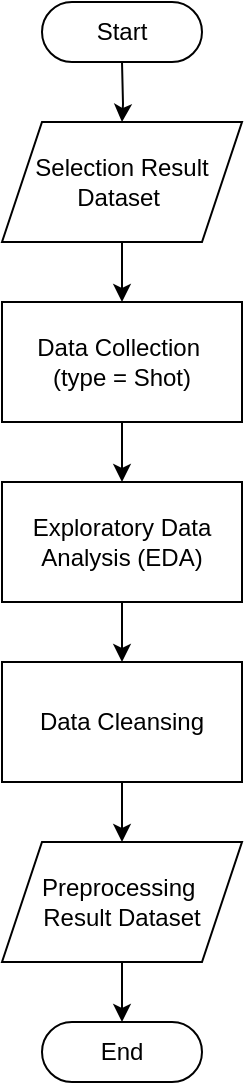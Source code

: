 <mxfile version="28.0.6">
  <diagram name="Page-1" id="fJQKvYSDg5BPfoZSww_d">
    <mxGraphModel dx="1026" dy="622" grid="1" gridSize="10" guides="1" tooltips="1" connect="1" arrows="1" fold="1" page="1" pageScale="1" pageWidth="827" pageHeight="1169" math="0" shadow="0">
      <root>
        <mxCell id="0" />
        <mxCell id="1" parent="0" />
        <mxCell id="E9fjUXzIlTnjdSZBnWGk-3" style="edgeStyle=orthogonalEdgeStyle;rounded=0;orthogonalLoop=1;jettySize=auto;html=1;" parent="1" target="E9fjUXzIlTnjdSZBnWGk-2" edge="1">
          <mxGeometry relative="1" as="geometry">
            <mxPoint x="450" y="420" as="sourcePoint" />
          </mxGeometry>
        </mxCell>
        <mxCell id="PCQx2unIqNX6sadH4Wpf-4" value="" style="edgeStyle=orthogonalEdgeStyle;rounded=0;orthogonalLoop=1;jettySize=auto;html=1;" parent="1" source="E9fjUXzIlTnjdSZBnWGk-2" target="E9fjUXzIlTnjdSZBnWGk-4" edge="1">
          <mxGeometry relative="1" as="geometry" />
        </mxCell>
        <mxCell id="E9fjUXzIlTnjdSZBnWGk-2" value="&lt;div&gt;&lt;span style=&quot;background-color: transparent; color: light-dark(rgb(0, 0, 0), rgb(255, 255, 255));&quot;&gt;Selection&amp;nbsp;&lt;/span&gt;Result Dataset&amp;nbsp;&lt;/div&gt;" style="shape=parallelogram;perimeter=parallelogramPerimeter;whiteSpace=wrap;html=1;fixedSize=1;" parent="1" vertex="1">
          <mxGeometry x="390" y="450" width="120" height="60" as="geometry" />
        </mxCell>
        <mxCell id="PCQx2unIqNX6sadH4Wpf-5" value="" style="edgeStyle=orthogonalEdgeStyle;rounded=0;orthogonalLoop=1;jettySize=auto;html=1;" parent="1" source="E9fjUXzIlTnjdSZBnWGk-4" target="PCQx2unIqNX6sadH4Wpf-2" edge="1">
          <mxGeometry relative="1" as="geometry" />
        </mxCell>
        <mxCell id="E9fjUXzIlTnjdSZBnWGk-4" value="&lt;div&gt;Data Collection&amp;nbsp;&lt;/div&gt;&lt;div&gt;(type = Shot)&lt;/div&gt;" style="rounded=0;whiteSpace=wrap;html=1;" parent="1" vertex="1">
          <mxGeometry x="390" y="540" width="120" height="60" as="geometry" />
        </mxCell>
        <mxCell id="1FRVjqquabhI7JJIOLVD-2" value="" style="edgeStyle=orthogonalEdgeStyle;rounded=0;orthogonalLoop=1;jettySize=auto;html=1;" parent="1" source="E9fjUXzIlTnjdSZBnWGk-17" edge="1">
          <mxGeometry relative="1" as="geometry">
            <mxPoint x="450" y="900" as="targetPoint" />
          </mxGeometry>
        </mxCell>
        <mxCell id="E9fjUXzIlTnjdSZBnWGk-17" value="&lt;div&gt;&lt;span style=&quot;background-color: transparent; color: light-dark(rgb(0, 0, 0), rgb(255, 255, 255));&quot;&gt;Preprocessing&amp;nbsp;&lt;/span&gt;&lt;/div&gt;&lt;div&gt;Result Dataset&lt;/div&gt;" style="shape=parallelogram;perimeter=parallelogramPerimeter;whiteSpace=wrap;html=1;fixedSize=1;" parent="1" vertex="1">
          <mxGeometry x="390" y="810" width="120" height="60" as="geometry" />
        </mxCell>
        <mxCell id="PCQx2unIqNX6sadH4Wpf-7" value="" style="edgeStyle=orthogonalEdgeStyle;rounded=0;orthogonalLoop=1;jettySize=auto;html=1;" parent="1" source="PCQx2unIqNX6sadH4Wpf-2" target="PCQx2unIqNX6sadH4Wpf-6" edge="1">
          <mxGeometry relative="1" as="geometry" />
        </mxCell>
        <mxCell id="PCQx2unIqNX6sadH4Wpf-2" value="Exploratory Data Analysis (EDA)" style="rounded=0;whiteSpace=wrap;html=1;" parent="1" vertex="1">
          <mxGeometry x="390" y="630" width="120" height="60" as="geometry" />
        </mxCell>
        <mxCell id="PCQx2unIqNX6sadH4Wpf-8" value="" style="edgeStyle=orthogonalEdgeStyle;rounded=0;orthogonalLoop=1;jettySize=auto;html=1;" parent="1" source="PCQx2unIqNX6sadH4Wpf-6" target="E9fjUXzIlTnjdSZBnWGk-17" edge="1">
          <mxGeometry relative="1" as="geometry" />
        </mxCell>
        <mxCell id="PCQx2unIqNX6sadH4Wpf-6" value="Data Cleansing" style="rounded=0;whiteSpace=wrap;html=1;" parent="1" vertex="1">
          <mxGeometry x="390" y="720" width="120" height="60" as="geometry" />
        </mxCell>
        <mxCell id="kjqXVB8MkFotEHQnHXI3-1" value="Start" style="html=1;dashed=0;whiteSpace=wrap;shape=mxgraph.dfd.start" parent="1" vertex="1">
          <mxGeometry x="410" y="390" width="80" height="30" as="geometry" />
        </mxCell>
        <mxCell id="kjqXVB8MkFotEHQnHXI3-2" value="End" style="html=1;dashed=0;whiteSpace=wrap;shape=mxgraph.dfd.start" parent="1" vertex="1">
          <mxGeometry x="410" y="900" width="80" height="30" as="geometry" />
        </mxCell>
      </root>
    </mxGraphModel>
  </diagram>
</mxfile>
